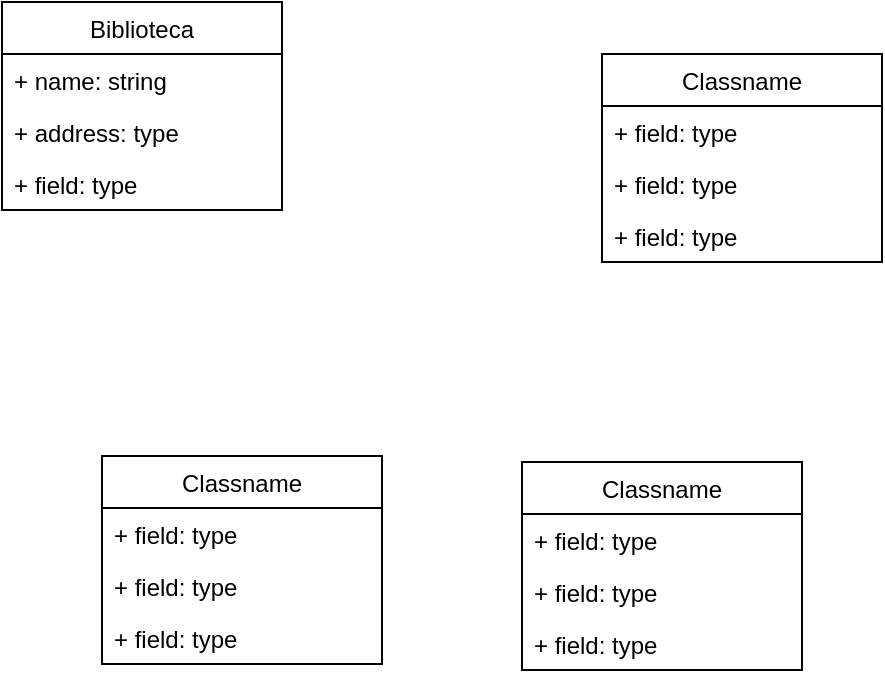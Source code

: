 <mxfile version="15.5.9" type="github">
  <diagram id="FCSYQ6RKJjyhcBOKHVjB" name="Page-1">
    <mxGraphModel dx="946" dy="494" grid="1" gridSize="10" guides="1" tooltips="1" connect="1" arrows="1" fold="1" page="1" pageScale="1" pageWidth="850" pageHeight="1100" math="0" shadow="0">
      <root>
        <mxCell id="0" />
        <mxCell id="1" parent="0" />
        <mxCell id="wBVdA7Ho1PT_TMvESZ94-1" value="Biblioteca" style="swimlane;fontStyle=0;childLayout=stackLayout;horizontal=1;startSize=26;fillColor=none;horizontalStack=0;resizeParent=1;resizeParentMax=0;resizeLast=0;collapsible=1;marginBottom=0;" parent="1" vertex="1">
          <mxGeometry x="150" y="110" width="140" height="104" as="geometry" />
        </mxCell>
        <mxCell id="wBVdA7Ho1PT_TMvESZ94-2" value="+ name: string" style="text;strokeColor=none;fillColor=none;align=left;verticalAlign=top;spacingLeft=4;spacingRight=4;overflow=hidden;rotatable=0;points=[[0,0.5],[1,0.5]];portConstraint=eastwest;" parent="wBVdA7Ho1PT_TMvESZ94-1" vertex="1">
          <mxGeometry y="26" width="140" height="26" as="geometry" />
        </mxCell>
        <mxCell id="wBVdA7Ho1PT_TMvESZ94-3" value="+ address: type" style="text;strokeColor=none;fillColor=none;align=left;verticalAlign=top;spacingLeft=4;spacingRight=4;overflow=hidden;rotatable=0;points=[[0,0.5],[1,0.5]];portConstraint=eastwest;" parent="wBVdA7Ho1PT_TMvESZ94-1" vertex="1">
          <mxGeometry y="52" width="140" height="26" as="geometry" />
        </mxCell>
        <mxCell id="wBVdA7Ho1PT_TMvESZ94-4" value="+ field: type" style="text;strokeColor=none;fillColor=none;align=left;verticalAlign=top;spacingLeft=4;spacingRight=4;overflow=hidden;rotatable=0;points=[[0,0.5],[1,0.5]];portConstraint=eastwest;" parent="wBVdA7Ho1PT_TMvESZ94-1" vertex="1">
          <mxGeometry y="78" width="140" height="26" as="geometry" />
        </mxCell>
        <mxCell id="wBVdA7Ho1PT_TMvESZ94-5" value="Classname" style="swimlane;fontStyle=0;childLayout=stackLayout;horizontal=1;startSize=26;fillColor=none;horizontalStack=0;resizeParent=1;resizeParentMax=0;resizeLast=0;collapsible=1;marginBottom=0;" parent="1" vertex="1">
          <mxGeometry x="450" y="136" width="140" height="104" as="geometry" />
        </mxCell>
        <mxCell id="wBVdA7Ho1PT_TMvESZ94-6" value="+ field: type" style="text;strokeColor=none;fillColor=none;align=left;verticalAlign=top;spacingLeft=4;spacingRight=4;overflow=hidden;rotatable=0;points=[[0,0.5],[1,0.5]];portConstraint=eastwest;" parent="wBVdA7Ho1PT_TMvESZ94-5" vertex="1">
          <mxGeometry y="26" width="140" height="26" as="geometry" />
        </mxCell>
        <mxCell id="wBVdA7Ho1PT_TMvESZ94-7" value="+ field: type" style="text;strokeColor=none;fillColor=none;align=left;verticalAlign=top;spacingLeft=4;spacingRight=4;overflow=hidden;rotatable=0;points=[[0,0.5],[1,0.5]];portConstraint=eastwest;" parent="wBVdA7Ho1PT_TMvESZ94-5" vertex="1">
          <mxGeometry y="52" width="140" height="26" as="geometry" />
        </mxCell>
        <mxCell id="wBVdA7Ho1PT_TMvESZ94-8" value="+ field: type" style="text;strokeColor=none;fillColor=none;align=left;verticalAlign=top;spacingLeft=4;spacingRight=4;overflow=hidden;rotatable=0;points=[[0,0.5],[1,0.5]];portConstraint=eastwest;" parent="wBVdA7Ho1PT_TMvESZ94-5" vertex="1">
          <mxGeometry y="78" width="140" height="26" as="geometry" />
        </mxCell>
        <mxCell id="wBVdA7Ho1PT_TMvESZ94-9" value="Classname" style="swimlane;fontStyle=0;childLayout=stackLayout;horizontal=1;startSize=26;fillColor=none;horizontalStack=0;resizeParent=1;resizeParentMax=0;resizeLast=0;collapsible=1;marginBottom=0;" parent="1" vertex="1">
          <mxGeometry x="410" y="340" width="140" height="104" as="geometry" />
        </mxCell>
        <mxCell id="wBVdA7Ho1PT_TMvESZ94-10" value="+ field: type" style="text;strokeColor=none;fillColor=none;align=left;verticalAlign=top;spacingLeft=4;spacingRight=4;overflow=hidden;rotatable=0;points=[[0,0.5],[1,0.5]];portConstraint=eastwest;" parent="wBVdA7Ho1PT_TMvESZ94-9" vertex="1">
          <mxGeometry y="26" width="140" height="26" as="geometry" />
        </mxCell>
        <mxCell id="wBVdA7Ho1PT_TMvESZ94-11" value="+ field: type" style="text;strokeColor=none;fillColor=none;align=left;verticalAlign=top;spacingLeft=4;spacingRight=4;overflow=hidden;rotatable=0;points=[[0,0.5],[1,0.5]];portConstraint=eastwest;" parent="wBVdA7Ho1PT_TMvESZ94-9" vertex="1">
          <mxGeometry y="52" width="140" height="26" as="geometry" />
        </mxCell>
        <mxCell id="wBVdA7Ho1PT_TMvESZ94-12" value="+ field: type" style="text;strokeColor=none;fillColor=none;align=left;verticalAlign=top;spacingLeft=4;spacingRight=4;overflow=hidden;rotatable=0;points=[[0,0.5],[1,0.5]];portConstraint=eastwest;" parent="wBVdA7Ho1PT_TMvESZ94-9" vertex="1">
          <mxGeometry y="78" width="140" height="26" as="geometry" />
        </mxCell>
        <mxCell id="wBVdA7Ho1PT_TMvESZ94-13" value="Classname" style="swimlane;fontStyle=0;childLayout=stackLayout;horizontal=1;startSize=26;fillColor=none;horizontalStack=0;resizeParent=1;resizeParentMax=0;resizeLast=0;collapsible=1;marginBottom=0;" parent="1" vertex="1">
          <mxGeometry x="200" y="337" width="140" height="104" as="geometry" />
        </mxCell>
        <mxCell id="wBVdA7Ho1PT_TMvESZ94-14" value="+ field: type" style="text;strokeColor=none;fillColor=none;align=left;verticalAlign=top;spacingLeft=4;spacingRight=4;overflow=hidden;rotatable=0;points=[[0,0.5],[1,0.5]];portConstraint=eastwest;" parent="wBVdA7Ho1PT_TMvESZ94-13" vertex="1">
          <mxGeometry y="26" width="140" height="26" as="geometry" />
        </mxCell>
        <mxCell id="wBVdA7Ho1PT_TMvESZ94-15" value="+ field: type" style="text;strokeColor=none;fillColor=none;align=left;verticalAlign=top;spacingLeft=4;spacingRight=4;overflow=hidden;rotatable=0;points=[[0,0.5],[1,0.5]];portConstraint=eastwest;" parent="wBVdA7Ho1PT_TMvESZ94-13" vertex="1">
          <mxGeometry y="52" width="140" height="26" as="geometry" />
        </mxCell>
        <mxCell id="wBVdA7Ho1PT_TMvESZ94-16" value="+ field: type" style="text;strokeColor=none;fillColor=none;align=left;verticalAlign=top;spacingLeft=4;spacingRight=4;overflow=hidden;rotatable=0;points=[[0,0.5],[1,0.5]];portConstraint=eastwest;" parent="wBVdA7Ho1PT_TMvESZ94-13" vertex="1">
          <mxGeometry y="78" width="140" height="26" as="geometry" />
        </mxCell>
      </root>
    </mxGraphModel>
  </diagram>
</mxfile>
